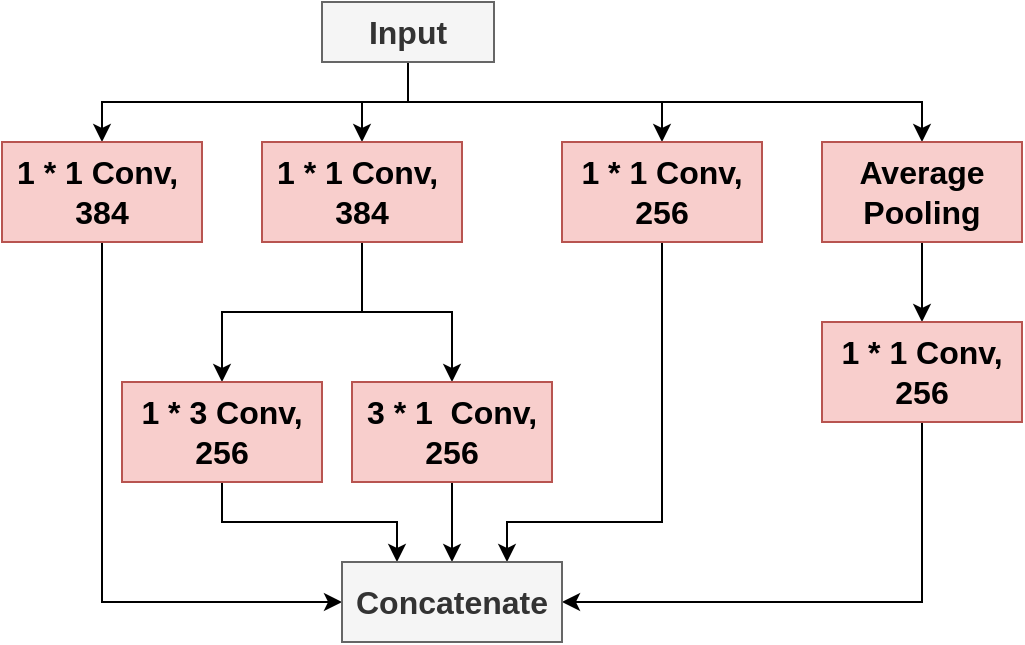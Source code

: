 <mxfile version="24.2.0" type="device">
  <diagram name="Page-1" id="fIm7Ehy9r7mSIk-dX17D">
    <mxGraphModel dx="1366" dy="710" grid="1" gridSize="10" guides="1" tooltips="1" connect="1" arrows="1" fold="1" page="1" pageScale="1" pageWidth="827" pageHeight="1169" math="0" shadow="0">
      <root>
        <mxCell id="0" />
        <mxCell id="1" parent="0" />
        <mxCell id="GDOoH8tKSfeAS4TJWEL5-4" style="edgeStyle=orthogonalEdgeStyle;rounded=0;orthogonalLoop=1;jettySize=auto;html=1;exitX=0.5;exitY=1;exitDx=0;exitDy=0;entryX=0.5;entryY=0;entryDx=0;entryDy=0;" edge="1" parent="1" source="GDOoH8tKSfeAS4TJWEL5-2" target="GDOoH8tKSfeAS4TJWEL5-3">
          <mxGeometry relative="1" as="geometry" />
        </mxCell>
        <mxCell id="GDOoH8tKSfeAS4TJWEL5-6" style="edgeStyle=orthogonalEdgeStyle;rounded=0;orthogonalLoop=1;jettySize=auto;html=1;exitX=0.5;exitY=1;exitDx=0;exitDy=0;entryX=0.5;entryY=0;entryDx=0;entryDy=0;" edge="1" parent="1" source="GDOoH8tKSfeAS4TJWEL5-2" target="GDOoH8tKSfeAS4TJWEL5-5">
          <mxGeometry relative="1" as="geometry" />
        </mxCell>
        <mxCell id="GDOoH8tKSfeAS4TJWEL5-8" style="edgeStyle=orthogonalEdgeStyle;rounded=0;orthogonalLoop=1;jettySize=auto;html=1;exitX=0.5;exitY=1;exitDx=0;exitDy=0;" edge="1" parent="1" source="GDOoH8tKSfeAS4TJWEL5-2" target="GDOoH8tKSfeAS4TJWEL5-7">
          <mxGeometry relative="1" as="geometry" />
        </mxCell>
        <mxCell id="GDOoH8tKSfeAS4TJWEL5-10" style="edgeStyle=orthogonalEdgeStyle;rounded=0;orthogonalLoop=1;jettySize=auto;html=1;exitX=0.5;exitY=1;exitDx=0;exitDy=0;entryX=0.5;entryY=0;entryDx=0;entryDy=0;" edge="1" parent="1" source="GDOoH8tKSfeAS4TJWEL5-2" target="GDOoH8tKSfeAS4TJWEL5-9">
          <mxGeometry relative="1" as="geometry" />
        </mxCell>
        <mxCell id="GDOoH8tKSfeAS4TJWEL5-2" value="&lt;b&gt;&lt;font style=&quot;font-size: 16px;&quot;&gt;Input&lt;/font&gt;&lt;/b&gt;" style="rounded=0;whiteSpace=wrap;html=1;fillColor=#f5f5f5;fontColor=#333333;strokeColor=#666666;" vertex="1" parent="1">
          <mxGeometry x="220" y="90" width="86" height="30" as="geometry" />
        </mxCell>
        <mxCell id="GDOoH8tKSfeAS4TJWEL5-17" style="edgeStyle=orthogonalEdgeStyle;rounded=0;orthogonalLoop=1;jettySize=auto;html=1;exitX=0.5;exitY=1;exitDx=0;exitDy=0;entryX=0;entryY=0.5;entryDx=0;entryDy=0;" edge="1" parent="1" source="GDOoH8tKSfeAS4TJWEL5-3" target="GDOoH8tKSfeAS4TJWEL5-16">
          <mxGeometry relative="1" as="geometry" />
        </mxCell>
        <mxCell id="GDOoH8tKSfeAS4TJWEL5-3" value="&lt;b style=&quot;font-size: 16px;&quot;&gt;&lt;font style=&quot;font-size: 16px;&quot;&gt;1 * 1 Conv,&amp;nbsp;&lt;/font&gt;&lt;/b&gt;&lt;div style=&quot;font-size: 16px;&quot;&gt;&lt;b style=&quot;&quot;&gt;&lt;font style=&quot;font-size: 16px;&quot;&gt;384&lt;/font&gt;&lt;/b&gt;&lt;/div&gt;" style="rounded=0;whiteSpace=wrap;html=1;fillColor=#f8cecc;strokeColor=#b85450;" vertex="1" parent="1">
          <mxGeometry x="60" y="160" width="100" height="50" as="geometry" />
        </mxCell>
        <mxCell id="GDOoH8tKSfeAS4TJWEL5-14" style="edgeStyle=orthogonalEdgeStyle;rounded=0;orthogonalLoop=1;jettySize=auto;html=1;exitX=0.5;exitY=1;exitDx=0;exitDy=0;entryX=0.5;entryY=0;entryDx=0;entryDy=0;" edge="1" parent="1" source="GDOoH8tKSfeAS4TJWEL5-5" target="GDOoH8tKSfeAS4TJWEL5-12">
          <mxGeometry relative="1" as="geometry" />
        </mxCell>
        <mxCell id="GDOoH8tKSfeAS4TJWEL5-15" style="edgeStyle=orthogonalEdgeStyle;rounded=0;orthogonalLoop=1;jettySize=auto;html=1;exitX=0.5;exitY=1;exitDx=0;exitDy=0;entryX=0.5;entryY=0;entryDx=0;entryDy=0;" edge="1" parent="1" source="GDOoH8tKSfeAS4TJWEL5-5" target="GDOoH8tKSfeAS4TJWEL5-13">
          <mxGeometry relative="1" as="geometry" />
        </mxCell>
        <mxCell id="GDOoH8tKSfeAS4TJWEL5-5" value="&lt;b style=&quot;font-size: 16px;&quot;&gt;&lt;font style=&quot;font-size: 16px;&quot;&gt;1 * 1 Conv,&amp;nbsp;&lt;/font&gt;&lt;/b&gt;&lt;div style=&quot;font-size: 16px;&quot;&gt;&lt;b style=&quot;&quot;&gt;&lt;font style=&quot;font-size: 16px;&quot;&gt;384&lt;/font&gt;&lt;/b&gt;&lt;/div&gt;" style="rounded=0;whiteSpace=wrap;html=1;fillColor=#f8cecc;strokeColor=#b85450;" vertex="1" parent="1">
          <mxGeometry x="190" y="160" width="100" height="50" as="geometry" />
        </mxCell>
        <mxCell id="GDOoH8tKSfeAS4TJWEL5-20" style="edgeStyle=orthogonalEdgeStyle;rounded=0;orthogonalLoop=1;jettySize=auto;html=1;exitX=0.5;exitY=1;exitDx=0;exitDy=0;entryX=0.75;entryY=0;entryDx=0;entryDy=0;" edge="1" parent="1" source="GDOoH8tKSfeAS4TJWEL5-7" target="GDOoH8tKSfeAS4TJWEL5-16">
          <mxGeometry relative="1" as="geometry">
            <Array as="points">
              <mxPoint x="390" y="350" />
              <mxPoint x="313" y="350" />
            </Array>
          </mxGeometry>
        </mxCell>
        <mxCell id="GDOoH8tKSfeAS4TJWEL5-7" value="&lt;span style=&quot;font-size: 16px;&quot;&gt;&lt;b&gt;1 * 1 Conv, 256&lt;/b&gt;&lt;/span&gt;" style="rounded=0;whiteSpace=wrap;html=1;fillColor=#f8cecc;strokeColor=#b85450;" vertex="1" parent="1">
          <mxGeometry x="340" y="160" width="100" height="50" as="geometry" />
        </mxCell>
        <mxCell id="GDOoH8tKSfeAS4TJWEL5-21" style="edgeStyle=orthogonalEdgeStyle;rounded=0;orthogonalLoop=1;jettySize=auto;html=1;exitX=0.5;exitY=1;exitDx=0;exitDy=0;" edge="1" parent="1" source="GDOoH8tKSfeAS4TJWEL5-9" target="GDOoH8tKSfeAS4TJWEL5-11">
          <mxGeometry relative="1" as="geometry" />
        </mxCell>
        <mxCell id="GDOoH8tKSfeAS4TJWEL5-9" value="&lt;span style=&quot;font-size: 16px;&quot;&gt;&lt;b&gt;Average Pooling&lt;/b&gt;&lt;/span&gt;" style="rounded=0;whiteSpace=wrap;html=1;fillColor=#f8cecc;strokeColor=#b85450;" vertex="1" parent="1">
          <mxGeometry x="470" y="160" width="100" height="50" as="geometry" />
        </mxCell>
        <mxCell id="GDOoH8tKSfeAS4TJWEL5-22" style="edgeStyle=orthogonalEdgeStyle;rounded=0;orthogonalLoop=1;jettySize=auto;html=1;exitX=0.5;exitY=1;exitDx=0;exitDy=0;entryX=1;entryY=0.5;entryDx=0;entryDy=0;" edge="1" parent="1" source="GDOoH8tKSfeAS4TJWEL5-11" target="GDOoH8tKSfeAS4TJWEL5-16">
          <mxGeometry relative="1" as="geometry" />
        </mxCell>
        <mxCell id="GDOoH8tKSfeAS4TJWEL5-11" value="&lt;span style=&quot;font-size: 16px;&quot;&gt;&lt;b&gt;1 * 1 Conv, 256&lt;/b&gt;&lt;/span&gt;" style="rounded=0;whiteSpace=wrap;html=1;fillColor=#f8cecc;strokeColor=#b85450;" vertex="1" parent="1">
          <mxGeometry x="470" y="250" width="100" height="50" as="geometry" />
        </mxCell>
        <mxCell id="GDOoH8tKSfeAS4TJWEL5-18" style="edgeStyle=orthogonalEdgeStyle;rounded=0;orthogonalLoop=1;jettySize=auto;html=1;exitX=0.5;exitY=1;exitDx=0;exitDy=0;entryX=0.25;entryY=0;entryDx=0;entryDy=0;" edge="1" parent="1" source="GDOoH8tKSfeAS4TJWEL5-12" target="GDOoH8tKSfeAS4TJWEL5-16">
          <mxGeometry relative="1" as="geometry" />
        </mxCell>
        <mxCell id="GDOoH8tKSfeAS4TJWEL5-12" value="&lt;span style=&quot;font-size: 16px;&quot;&gt;&lt;b&gt;1 * 3 Conv, 256&lt;/b&gt;&lt;/span&gt;" style="rounded=0;whiteSpace=wrap;html=1;fillColor=#f8cecc;strokeColor=#b85450;" vertex="1" parent="1">
          <mxGeometry x="120" y="280" width="100" height="50" as="geometry" />
        </mxCell>
        <mxCell id="GDOoH8tKSfeAS4TJWEL5-19" style="edgeStyle=orthogonalEdgeStyle;rounded=0;orthogonalLoop=1;jettySize=auto;html=1;exitX=0.5;exitY=1;exitDx=0;exitDy=0;entryX=0.5;entryY=0;entryDx=0;entryDy=0;" edge="1" parent="1" source="GDOoH8tKSfeAS4TJWEL5-13" target="GDOoH8tKSfeAS4TJWEL5-16">
          <mxGeometry relative="1" as="geometry" />
        </mxCell>
        <mxCell id="GDOoH8tKSfeAS4TJWEL5-13" value="&lt;span style=&quot;font-size: 16px;&quot;&gt;&lt;b&gt;3 * 1&amp;nbsp; Conv, 256&lt;/b&gt;&lt;/span&gt;" style="rounded=0;whiteSpace=wrap;html=1;fillColor=#f8cecc;strokeColor=#b85450;" vertex="1" parent="1">
          <mxGeometry x="235" y="280" width="100" height="50" as="geometry" />
        </mxCell>
        <mxCell id="GDOoH8tKSfeAS4TJWEL5-16" value="&lt;span style=&quot;font-size: 16px;&quot;&gt;&lt;b&gt;Concatenate&lt;/b&gt;&lt;/span&gt;" style="rounded=0;whiteSpace=wrap;html=1;fillColor=#f5f5f5;fontColor=#333333;strokeColor=#666666;" vertex="1" parent="1">
          <mxGeometry x="230" y="370" width="110" height="40" as="geometry" />
        </mxCell>
      </root>
    </mxGraphModel>
  </diagram>
</mxfile>
